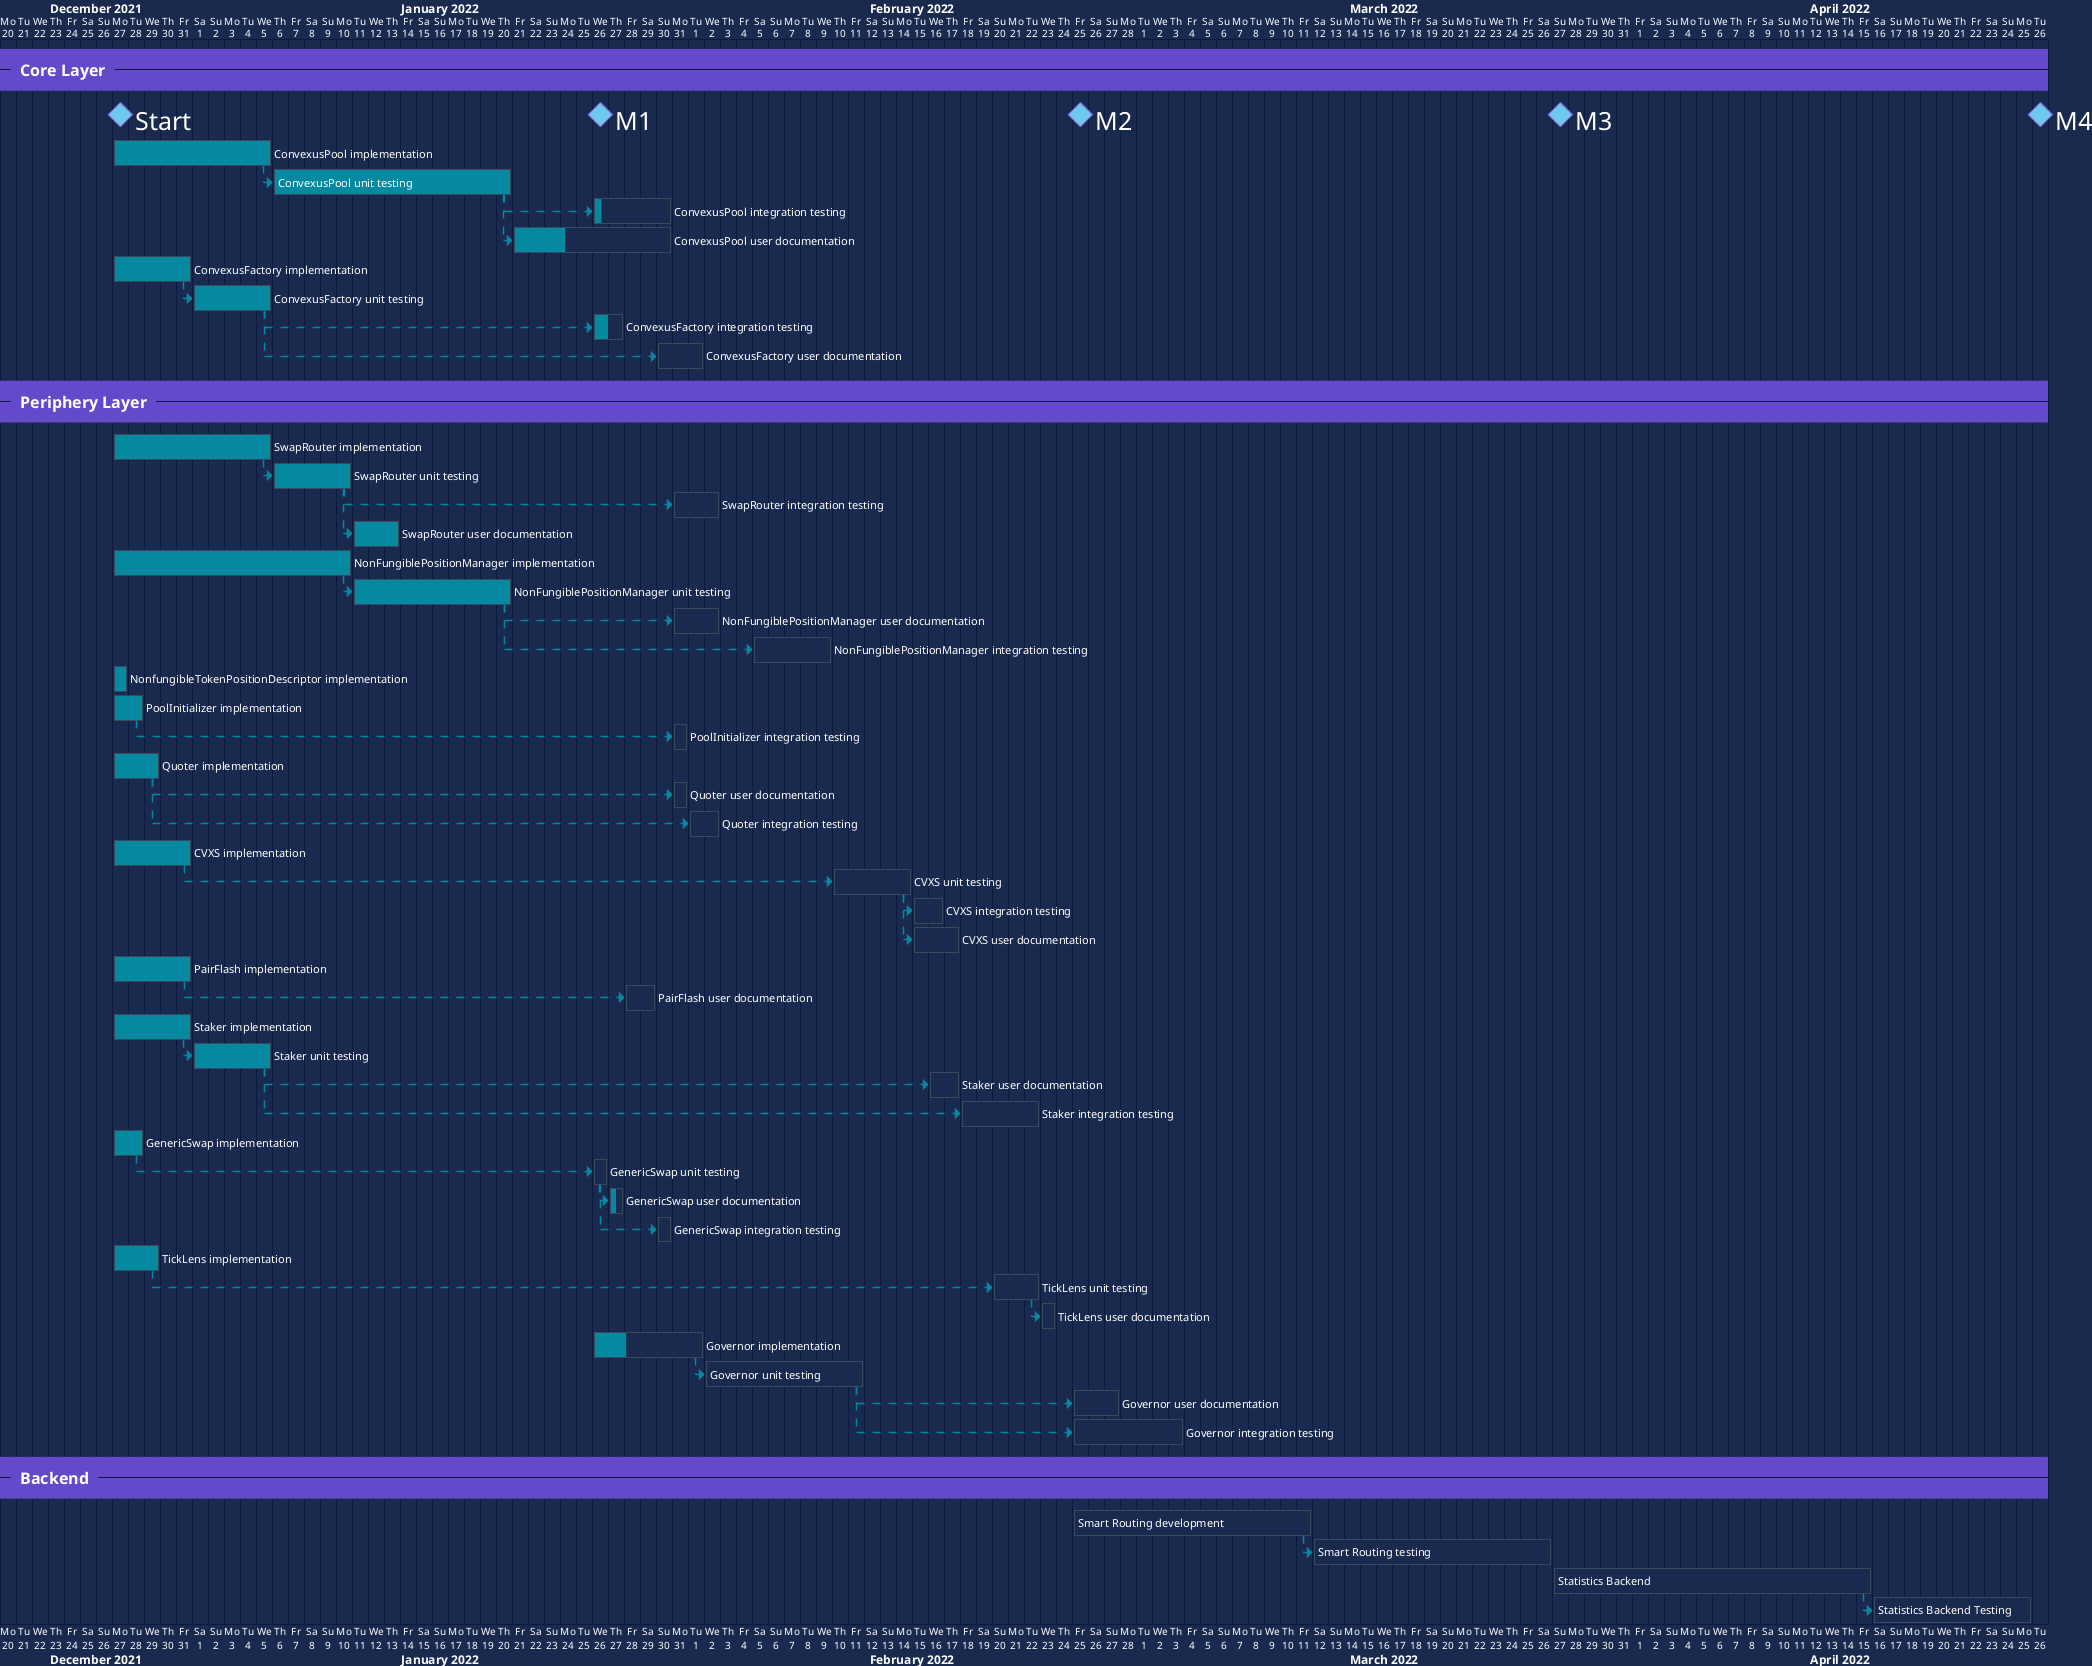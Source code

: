 @startgantt Convexus AMM implementation progress

Project starts the 20th of december 2021

<style>
ganttDiagram {
	FontColor White
	BackGroundColor #192a4e
	LineColor #091a3e

	task {
		Padding 5
		BackGroundColor #0589a0
		LineColor #394a5e
		ArrowColor #644aca
	}

	arrow {
		LineColor #0589a0
		LineStyle 8.0; 13.0
		LineThickness 3.0
	}

	separator {
		BackgroundColor #644aca
		LineStyle 8.0; 3.0
		LineColor #644aca
		LineThickness 1.0
		FontSize 16
		FontStyle bold
		Margin 10
		Padding 10
	}

	milestone {
		FontSize 25
		BackGroundColor #6ec9ee
		LineColor #9474f0
	}
}
</style>

-- Core Layer --

[Start] happens on 2021-12-27
[M1] happens on 2022-01-26 and displays on same row as [Start]
[M2] happens on 2022-02-25 and displays on same row as [Start]
[M3] happens on 2022-03-27 and displays on same row as [Start]
[M4] happens on 2022-04-26 and displays on same row as [Start]

' --- Pool --- 
[ConvexusPool implementation] lasts 10 days
[ConvexusPool implementation] is 100% completed
[ConvexusPool implementation] starts at 2021-12-27

[ConvexusPool unit testing] lasts 15 days
[ConvexusPool unit testing] starts at [ConvexusPool implementation]'s end
[ConvexusPool unit testing] is 100% completed

[ConvexusPool integration testing] lasts 5 days
[ConvexusPool integration testing] starts at [ConvexusPool unit testing]'s end
[ConvexusPool integration testing] starts at 2022-01-26
[ConvexusPool integration testing] is 10% completed

[ConvexusPool user documentation] lasts 10 days
[ConvexusPool user documentation] starts at [ConvexusPool unit testing]'s end
[ConvexusPool user documentation] is 33% completed

' --- Factory ---
[ConvexusFactory implementation] lasts 5 days
[ConvexusFactory implementation] is 100% completed
[ConvexusFactory implementation] starts at 2021-12-27

[ConvexusFactory unit testing] lasts 5 days
[ConvexusFactory unit testing] starts at [ConvexusFactory implementation]'s end
[ConvexusFactory unit testing] is 100% completed

[ConvexusFactory integration testing] lasts 2 days
[ConvexusFactory integration testing] starts at [ConvexusFactory unit testing]'s end
[ConvexusFactory integration testing] starts at 2022-01-26
[ConvexusFactory integration testing] is 50% completed

[ConvexusFactory user documentation] lasts 3 days
[ConvexusFactory user documentation] starts at [ConvexusFactory unit testing]'s end
[ConvexusFactory user documentation] starts at 2022-01-30
[ConvexusFactory user documentation] is 0% completed


-- Periphery Layer --

' --- SwapRouter --- 
[SwapRouter implementation] lasts 10 days
[SwapRouter implementation] is 100% completed
[SwapRouter implementation] starts at 2021-12-27

[SwapRouter unit testing] lasts 5 days
[SwapRouter unit testing] starts at [SwapRouter implementation]'s end
[SwapRouter unit testing] is 100% completed

[SwapRouter integration testing] lasts 3 days
[SwapRouter integration testing] starts at [SwapRouter unit testing]'s end
[SwapRouter integration testing] starts at 2022-01-31
[SwapRouter integration testing] is 0% completed

[SwapRouter user documentation] lasts 3 days
[SwapRouter user documentation] starts at [SwapRouter unit testing]'s end
[SwapRouter user documentation] is 100% completed


' --- NonFungiblePositionManager --- 
[NonFungiblePositionManager implementation] lasts 15 days
[NonFungiblePositionManager implementation] is 100% completed
[NonFungiblePositionManager implementation] starts at 2021-12-27

[NonFungiblePositionManager unit testing] lasts 10 days
[NonFungiblePositionManager unit testing] starts at [NonFungiblePositionManager implementation]'s end
[NonFungiblePositionManager unit testing] is 100% completed

[NonFungiblePositionManager user documentation] lasts 3 days
[NonFungiblePositionManager user documentation] starts after [NonFungiblePositionManager unit testing]'s end
[NonFungiblePositionManager user documentation] starts at 2022-01-31
[NonFungiblePositionManager user documentation] is 0% completed

[NonFungiblePositionManager integration testing] lasts 5 days
[NonFungiblePositionManager integration testing] starts after [NonFungiblePositionManager unit testing]'s end
[NonFungiblePositionManager integration testing] starts at 2022-02-05
[NonFungiblePositionManager integration testing] is 0% completed


' --- NonfungibleTokenPositionDescriptor --- 
[NonfungibleTokenPositionDescriptor implementation] lasts 1 days
[NonfungibleTokenPositionDescriptor implementation] is 100% completed
[NonfungibleTokenPositionDescriptor implementation] starts at 2021-12-27


' --- PoolInitializer --- 
[PoolInitializer implementation] lasts 2 days
[PoolInitializer implementation] is 100% completed
[PoolInitializer implementation] starts at 2021-12-27

[PoolInitializer integration testing] lasts 1 days
[PoolInitializer integration testing] starts at [PoolInitializer implementation]'s end
[PoolInitializer integration testing] starts at 2022-01-31
[PoolInitializer integration testing] is 0% completed

' --- Quoter --- 
[Quoter implementation] lasts 3 days
[Quoter implementation] is 100% completed
[Quoter implementation] starts at 2021-12-27

[Quoter user documentation] lasts 1 days
[Quoter user documentation] starts at [Quoter implementation]'s end
[Quoter user documentation] starts at 2022-01-31
[Quoter user documentation] is 0% completed

[Quoter integration testing] lasts 2 days
[Quoter integration testing] starts at [Quoter implementation]'s end
[Quoter integration testing] starts at 2022-02-01
[Quoter integration testing] is 0% completed

' --- CVXS --- 
[CVXS implementation] lasts 5 days
[CVXS implementation] is 100% completed
[CVXS implementation] starts at 2021-12-27

[CVXS unit testing] lasts 5 days
[CVXS unit testing] starts at [CVXS implementation]'s end
[CVXS unit testing] starts at 2022-02-10
[CVXS unit testing] is 0% completed

[CVXS integration testing] lasts 2 days
[CVXS integration testing] starts at [CVXS unit testing]'s end
[CVXS integration testing] is 0% completed

[CVXS user documentation] lasts 3 days
[CVXS user documentation] starts at [CVXS unit testing]'s end
[CVXS user documentation] is 0% completed


' --- PairFlash --- 
[PairFlash implementation] lasts 5 days
[PairFlash implementation] is 100% completed
[PairFlash implementation] starts at 2021-12-27

[PairFlash user documentation] lasts 2 days
[PairFlash user documentation] starts at [PairFlash implementation]'s end
[PairFlash user documentation] starts at 2022-01-28
[PairFlash user documentation] is 0% completed


' --- Staker --- 
[Staker implementation] lasts 5 days
[Staker implementation] is 100% completed
[Staker implementation] starts at 2021-12-27

[Staker unit testing] lasts 5 days
[Staker unit testing] starts at [Staker implementation]'s end
[Staker unit testing] is 100% completed

[Staker user documentation] lasts 2 days
[Staker user documentation] starts at [Staker unit testing]'s end
[Staker user documentation] starts at 2022-02-16
[Staker user documentation] is 0% completed

[Staker integration testing] lasts 5 days
[Staker integration testing] starts at [Staker unit testing]'s end
[Staker integration testing] starts at 2022-02-18
[Staker integration testing] is 0% completed


' --- Swap --- 
[GenericSwap implementation] lasts 2 days
[GenericSwap implementation] is 100% completed
[GenericSwap implementation] starts at 2021-12-27

[GenericSwap unit testing] lasts 1 days
[GenericSwap unit testing] starts at [GenericSwap implementation]'s end
[GenericSwap unit testing] starts at 2022-01-26
[GenericSwap unit testing] is 0% completed

[GenericSwap user documentation] lasts 1 days
[GenericSwap user documentation] starts at [GenericSwap unit testing]'s end
[GenericSwap user documentation] is 50% completed

[GenericSwap integration testing] lasts 1 days
[GenericSwap integration testing] starts at [GenericSwap unit testing]'s end
[GenericSwap integration testing] starts at 2022-01-30
[GenericSwap integration testing] is 0% completed


' --- TickLens --- 
[TickLens implementation] lasts 3 days
[TickLens implementation] is 100% completed
[TickLens implementation] starts at 2021-12-27

[TickLens unit testing] lasts 3 days
[TickLens unit testing] starts at [TickLens implementation]'s end
[TickLens unit testing] starts at 2022-02-20
[TickLens unit testing] is 0% completed

[TickLens user documentation] lasts 1 days
[TickLens user documentation] starts at [TickLens unit testing]'s end
[TickLens user documentation] is 0% completed


' --- Governor --- 
[Governor implementation] lasts 7 days
[Governor implementation] is 30% completed
[Governor implementation] starts at 2022-01-26

[Governor unit testing] lasts 10 days
[Governor unit testing] starts at [Governor implementation]'s end
[Governor unit testing] is 0% completed

[Governor user documentation] lasts 3 days
[Governor user documentation] starts at [Governor unit testing]'s end
[Governor user documentation] starts at 2022-02-25
[Governor user documentation] is 0% completed

[Governor integration testing] lasts 7 days
[Governor integration testing] starts at [Governor unit testing]'s end
[Governor integration testing] starts at 2022-02-25
[Governor integration testing] is 0% completed


-- Backend --

' --- Smart Routing --- 
[Smart Routing development] lasts 15 days
[Smart Routing development] starts at 2022-02-25
[Smart Routing development] is 0% completed

[Smart Routing testing] lasts 15 days
[Smart Routing testing] starts at [Smart Routing development]'s end
[Smart Routing testing] is 0% completed

' --- Statistics backend --- 
[Statistics Backend] lasts 20 days
[Statistics Backend] starts at 2022-03-27
[Statistics Backend] is 0% completed

[Statistics Backend Testing] lasts 10 days
[Statistics Backend Testing] starts at [Statistics Backend]'s end
[Statistics Backend Testing] is 0% completed



@endgantt
